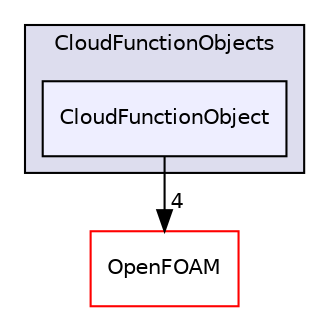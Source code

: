 digraph "src/lagrangian/intermediate/submodels/CloudFunctionObjects/CloudFunctionObject" {
  bgcolor=transparent;
  compound=true
  node [ fontsize="10", fontname="Helvetica"];
  edge [ labelfontsize="10", labelfontname="Helvetica"];
  subgraph clusterdir_b990bfea59f6b4138198115565512a85 {
    graph [ bgcolor="#ddddee", pencolor="black", label="CloudFunctionObjects" fontname="Helvetica", fontsize="10", URL="dir_b990bfea59f6b4138198115565512a85.html"]
  dir_f8a4f73d20ac121aed2c762b2d032d93 [shape=box, label="CloudFunctionObject", style="filled", fillcolor="#eeeeff", pencolor="black", URL="dir_f8a4f73d20ac121aed2c762b2d032d93.html"];
  }
  dir_c5473ff19b20e6ec4dfe5c310b3778a8 [shape=box label="OpenFOAM" color="red" URL="dir_c5473ff19b20e6ec4dfe5c310b3778a8.html"];
  dir_f8a4f73d20ac121aed2c762b2d032d93->dir_c5473ff19b20e6ec4dfe5c310b3778a8 [headlabel="4", labeldistance=1.5 headhref="dir_001649_002151.html"];
}
